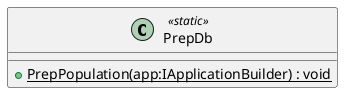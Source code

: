 @startuml
class PrepDb <<static>> {
    + {static} PrepPopulation(app:IApplicationBuilder) : void
}
@enduml
